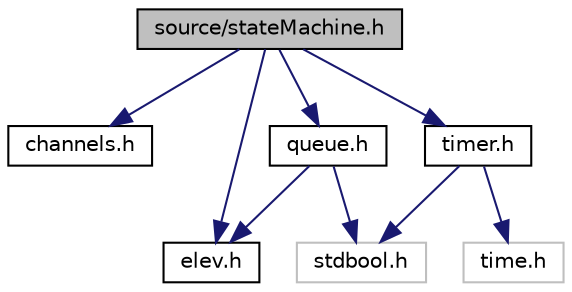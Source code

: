 digraph "source/stateMachine.h"
{
  edge [fontname="Helvetica",fontsize="10",labelfontname="Helvetica",labelfontsize="10"];
  node [fontname="Helvetica",fontsize="10",shape=record];
  Node1 [label="source/stateMachine.h",height=0.2,width=0.4,color="black", fillcolor="grey75", style="filled", fontcolor="black"];
  Node1 -> Node2 [color="midnightblue",fontsize="10",style="solid",fontname="Helvetica"];
  Node2 [label="channels.h",height=0.2,width=0.4,color="black", fillcolor="white", style="filled",URL="$channels_8h_source.html"];
  Node1 -> Node3 [color="midnightblue",fontsize="10",style="solid",fontname="Helvetica"];
  Node3 [label="elev.h",height=0.2,width=0.4,color="black", fillcolor="white", style="filled",URL="$elev_8h_source.html"];
  Node1 -> Node4 [color="midnightblue",fontsize="10",style="solid",fontname="Helvetica"];
  Node4 [label="timer.h",height=0.2,width=0.4,color="black", fillcolor="white", style="filled",URL="$timer_8h.html",tooltip="Timer to calculate 3 seconds. "];
  Node4 -> Node5 [color="midnightblue",fontsize="10",style="solid",fontname="Helvetica"];
  Node5 [label="stdbool.h",height=0.2,width=0.4,color="grey75", fillcolor="white", style="filled"];
  Node4 -> Node6 [color="midnightblue",fontsize="10",style="solid",fontname="Helvetica"];
  Node6 [label="time.h",height=0.2,width=0.4,color="grey75", fillcolor="white", style="filled"];
  Node1 -> Node7 [color="midnightblue",fontsize="10",style="solid",fontname="Helvetica"];
  Node7 [label="queue.h",height=0.2,width=0.4,color="black", fillcolor="white", style="filled",URL="$queue_8h.html",tooltip="functions and operations on the queue matrix "];
  Node7 -> Node5 [color="midnightblue",fontsize="10",style="solid",fontname="Helvetica"];
  Node7 -> Node3 [color="midnightblue",fontsize="10",style="solid",fontname="Helvetica"];
}
